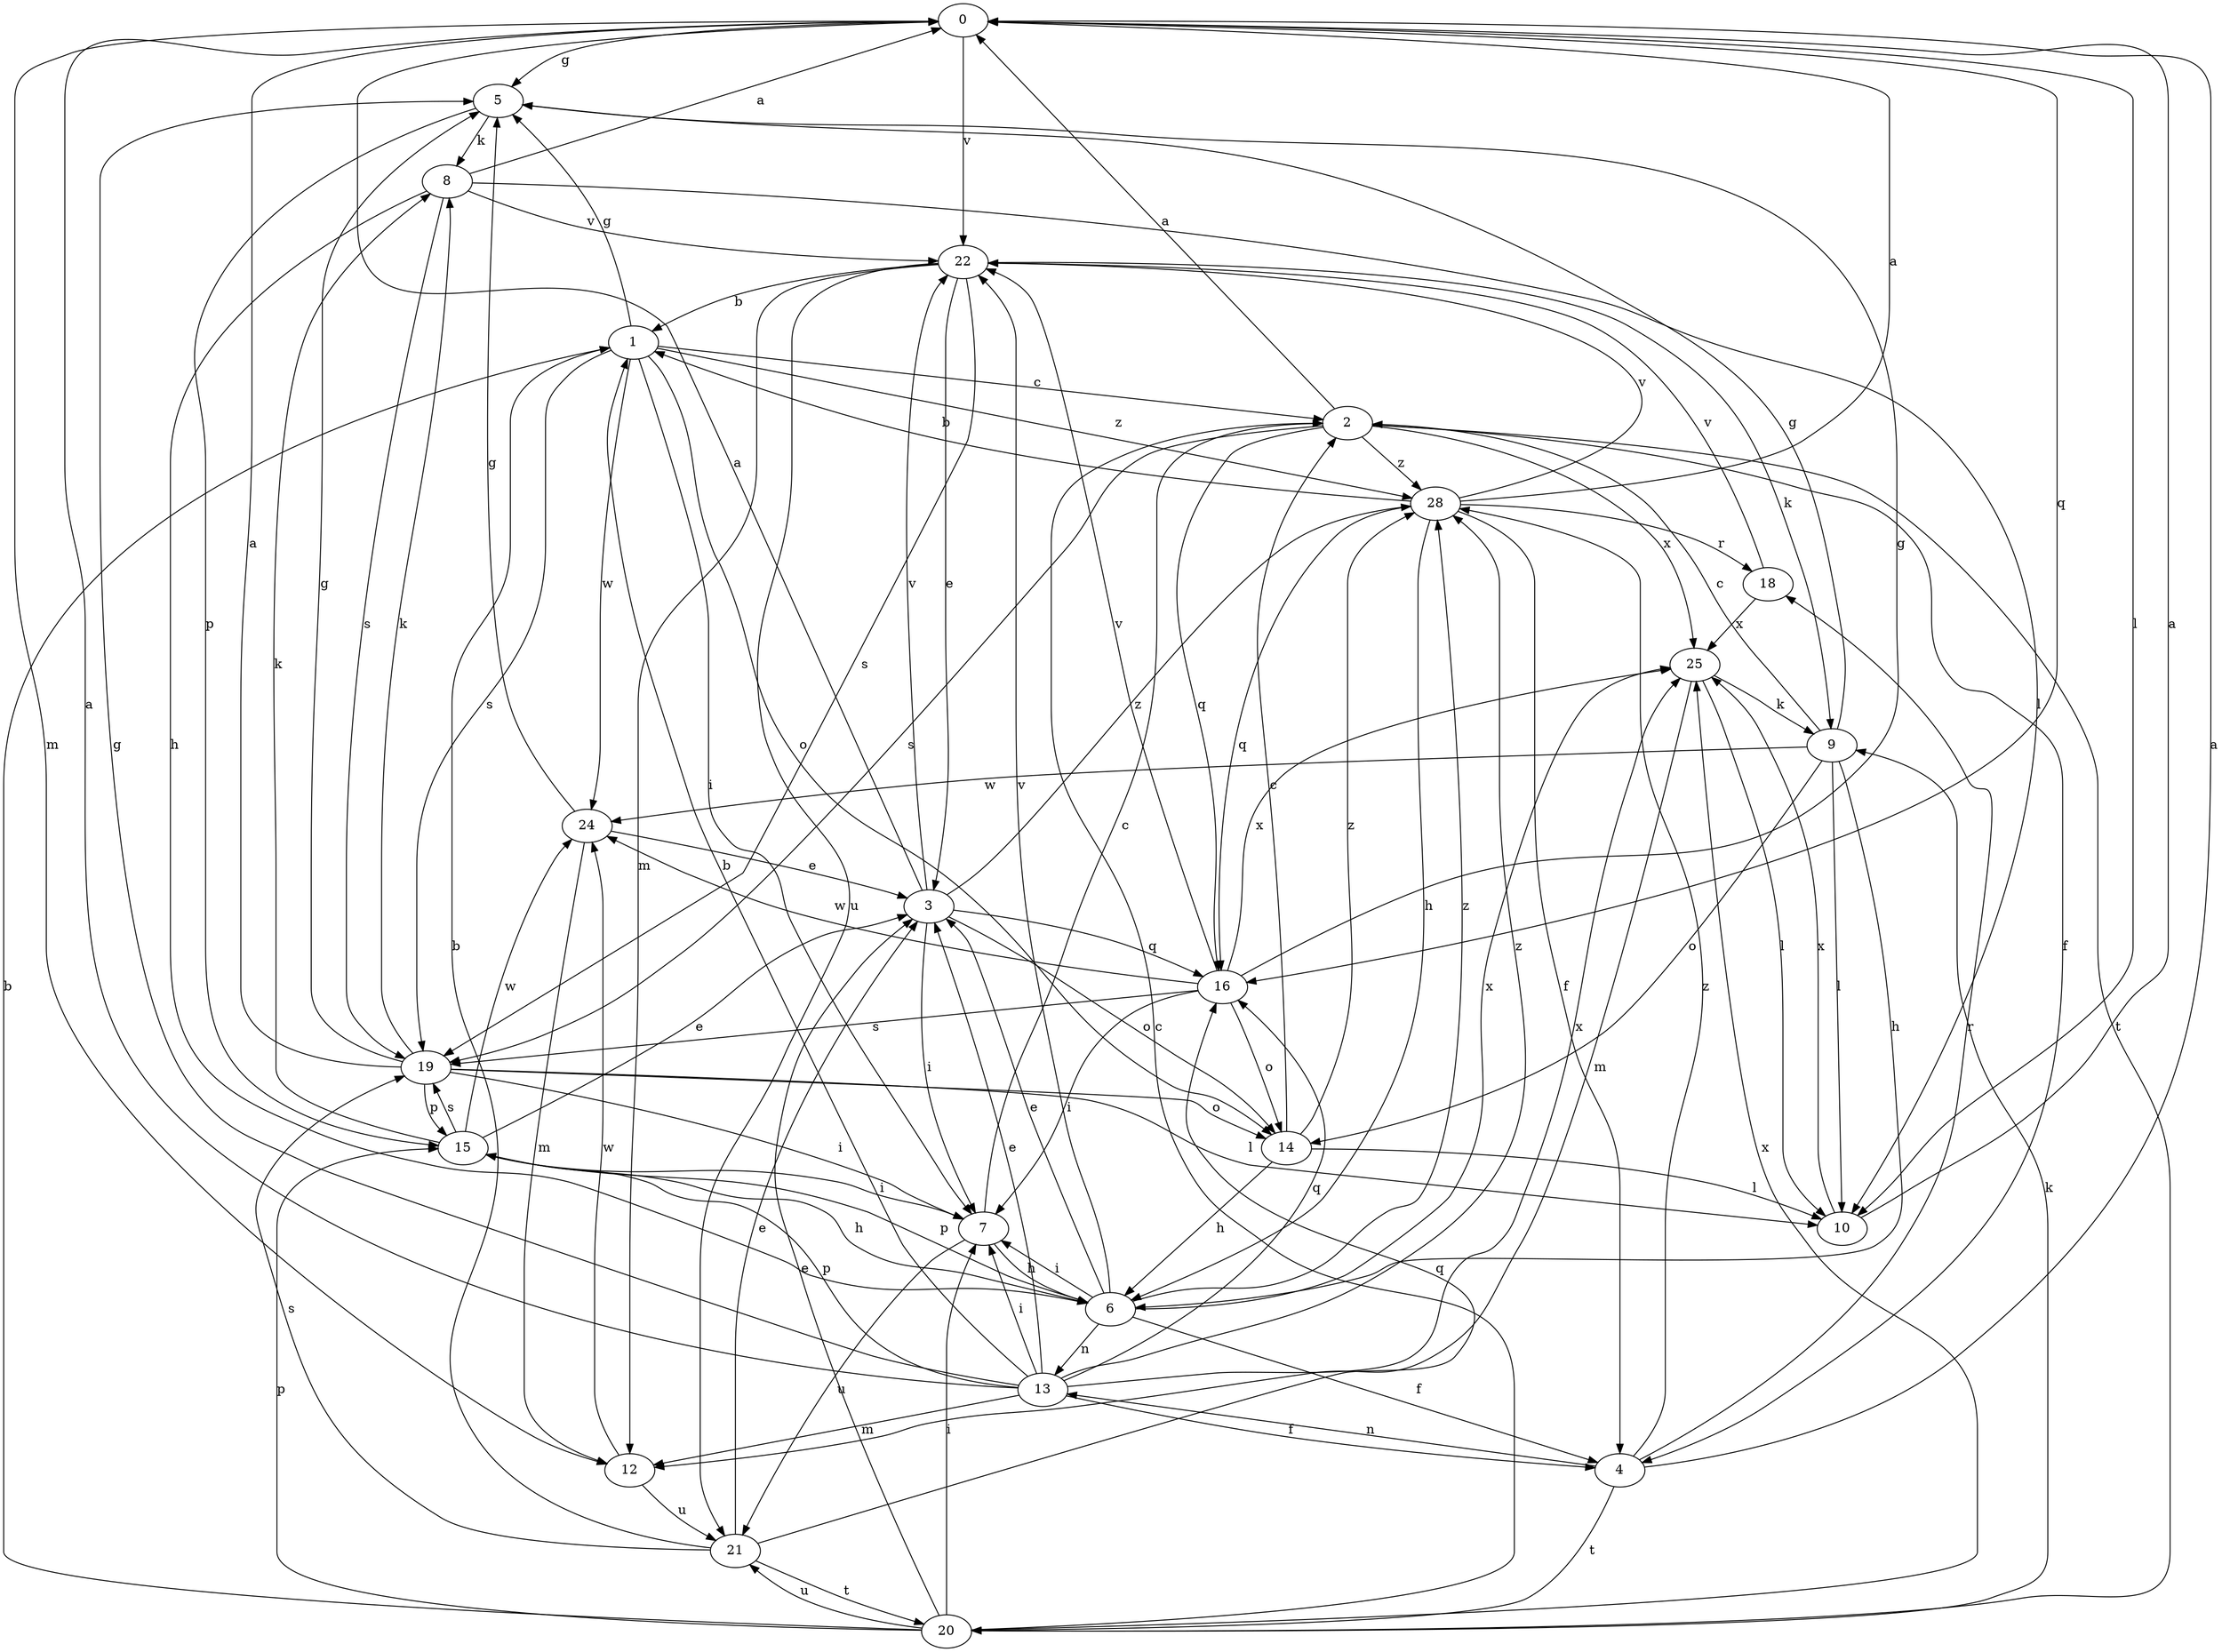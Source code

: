 strict digraph  {
0;
1;
2;
3;
4;
5;
6;
7;
8;
9;
10;
12;
13;
14;
15;
16;
18;
19;
20;
21;
22;
24;
25;
28;
0 -> 5  [label=g];
0 -> 10  [label=l];
0 -> 12  [label=m];
0 -> 16  [label=q];
0 -> 22  [label=v];
1 -> 2  [label=c];
1 -> 5  [label=g];
1 -> 7  [label=i];
1 -> 14  [label=o];
1 -> 19  [label=s];
1 -> 24  [label=w];
1 -> 28  [label=z];
2 -> 0  [label=a];
2 -> 4  [label=f];
2 -> 16  [label=q];
2 -> 19  [label=s];
2 -> 20  [label=t];
2 -> 25  [label=x];
2 -> 28  [label=z];
3 -> 0  [label=a];
3 -> 7  [label=i];
3 -> 14  [label=o];
3 -> 16  [label=q];
3 -> 22  [label=v];
3 -> 28  [label=z];
4 -> 0  [label=a];
4 -> 13  [label=n];
4 -> 18  [label=r];
4 -> 20  [label=t];
4 -> 28  [label=z];
5 -> 8  [label=k];
5 -> 15  [label=p];
6 -> 3  [label=e];
6 -> 4  [label=f];
6 -> 7  [label=i];
6 -> 13  [label=n];
6 -> 15  [label=p];
6 -> 22  [label=v];
6 -> 25  [label=x];
6 -> 28  [label=z];
7 -> 2  [label=c];
7 -> 6  [label=h];
7 -> 21  [label=u];
8 -> 0  [label=a];
8 -> 6  [label=h];
8 -> 10  [label=l];
8 -> 19  [label=s];
8 -> 22  [label=v];
9 -> 2  [label=c];
9 -> 5  [label=g];
9 -> 6  [label=h];
9 -> 10  [label=l];
9 -> 14  [label=o];
9 -> 24  [label=w];
10 -> 0  [label=a];
10 -> 25  [label=x];
12 -> 21  [label=u];
12 -> 24  [label=w];
13 -> 0  [label=a];
13 -> 1  [label=b];
13 -> 3  [label=e];
13 -> 4  [label=f];
13 -> 5  [label=g];
13 -> 7  [label=i];
13 -> 12  [label=m];
13 -> 15  [label=p];
13 -> 16  [label=q];
13 -> 25  [label=x];
13 -> 28  [label=z];
14 -> 2  [label=c];
14 -> 6  [label=h];
14 -> 10  [label=l];
14 -> 28  [label=z];
15 -> 3  [label=e];
15 -> 6  [label=h];
15 -> 7  [label=i];
15 -> 8  [label=k];
15 -> 19  [label=s];
15 -> 24  [label=w];
16 -> 5  [label=g];
16 -> 7  [label=i];
16 -> 14  [label=o];
16 -> 19  [label=s];
16 -> 22  [label=v];
16 -> 24  [label=w];
16 -> 25  [label=x];
18 -> 22  [label=v];
18 -> 25  [label=x];
19 -> 0  [label=a];
19 -> 5  [label=g];
19 -> 7  [label=i];
19 -> 8  [label=k];
19 -> 10  [label=l];
19 -> 14  [label=o];
19 -> 15  [label=p];
20 -> 1  [label=b];
20 -> 2  [label=c];
20 -> 3  [label=e];
20 -> 7  [label=i];
20 -> 9  [label=k];
20 -> 15  [label=p];
20 -> 21  [label=u];
20 -> 25  [label=x];
21 -> 1  [label=b];
21 -> 3  [label=e];
21 -> 16  [label=q];
21 -> 19  [label=s];
21 -> 20  [label=t];
22 -> 1  [label=b];
22 -> 3  [label=e];
22 -> 9  [label=k];
22 -> 12  [label=m];
22 -> 19  [label=s];
22 -> 21  [label=u];
24 -> 3  [label=e];
24 -> 5  [label=g];
24 -> 12  [label=m];
25 -> 9  [label=k];
25 -> 10  [label=l];
25 -> 12  [label=m];
28 -> 0  [label=a];
28 -> 1  [label=b];
28 -> 4  [label=f];
28 -> 6  [label=h];
28 -> 16  [label=q];
28 -> 18  [label=r];
28 -> 22  [label=v];
}
